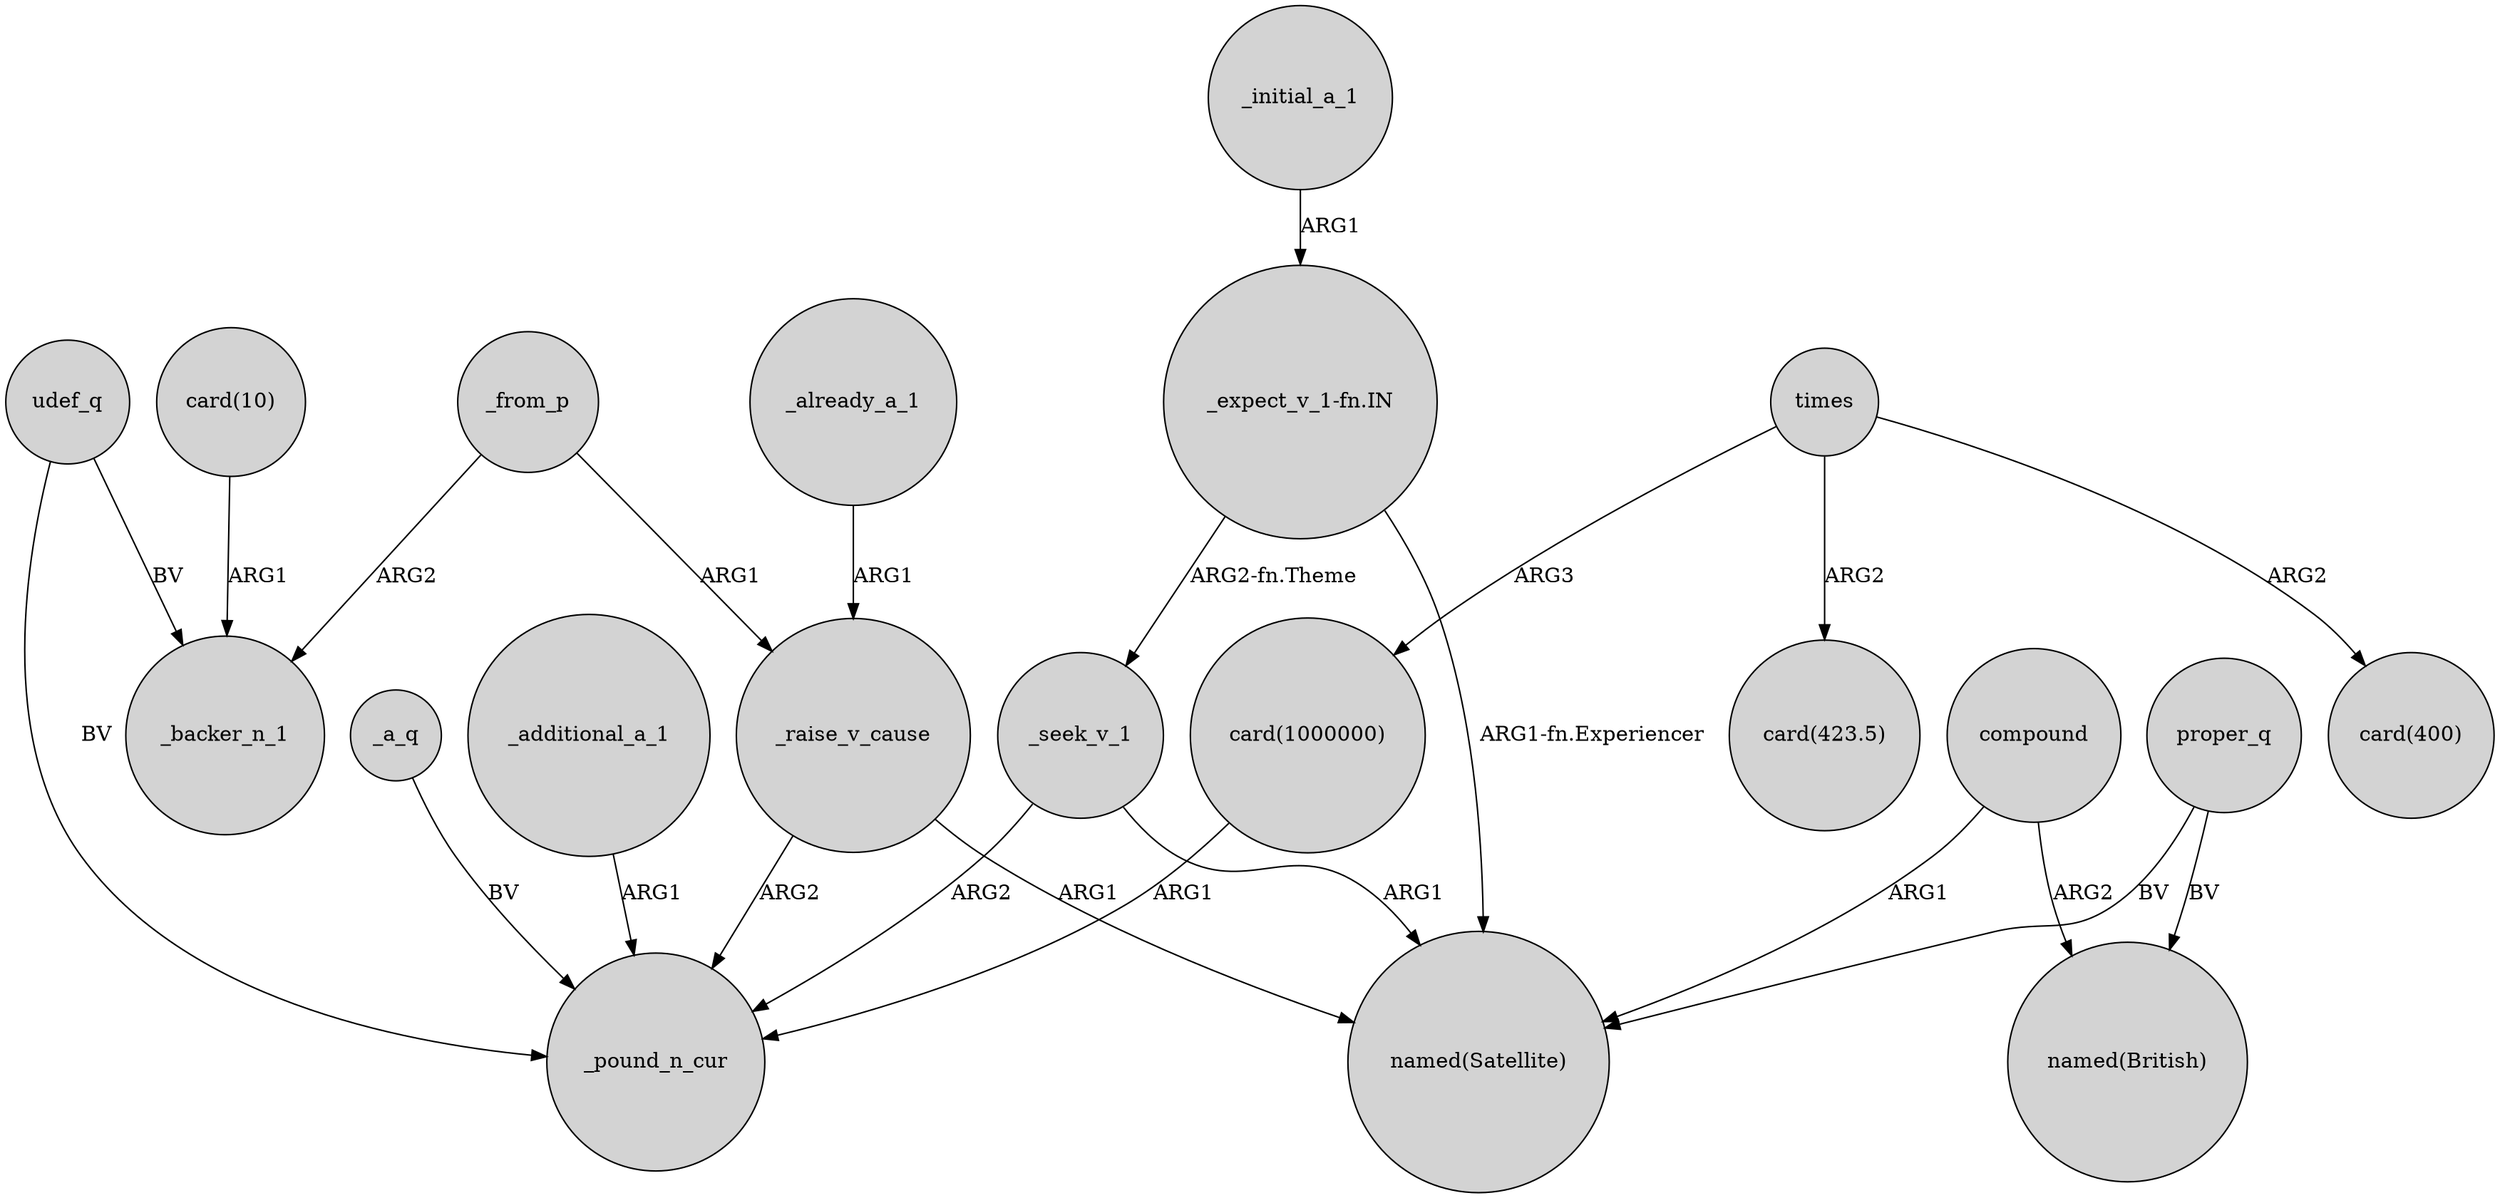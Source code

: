 digraph {
	node [shape=circle style=filled]
	"card(10)" -> _backer_n_1 [label=ARG1]
	_raise_v_cause -> "named(Satellite)" [label=ARG1]
	_initial_a_1 -> "_expect_v_1-fn.IN" [label=ARG1]
	times -> "card(400)" [label=ARG2]
	"card(1000000)" -> _pound_n_cur [label=ARG1]
	compound -> "named(British)" [label=ARG2]
	compound -> "named(Satellite)" [label=ARG1]
	times -> "card(423.5)" [label=ARG2]
	proper_q -> "named(Satellite)" [label=BV]
	udef_q -> _pound_n_cur [label=BV]
	proper_q -> "named(British)" [label=BV]
	_seek_v_1 -> "named(Satellite)" [label=ARG1]
	_raise_v_cause -> _pound_n_cur [label=ARG2]
	_a_q -> _pound_n_cur [label=BV]
	times -> "card(1000000)" [label=ARG3]
	"_expect_v_1-fn.IN" -> _seek_v_1 [label="ARG2-fn.Theme"]
	_additional_a_1 -> _pound_n_cur [label=ARG1]
	_from_p -> _backer_n_1 [label=ARG2]
	_already_a_1 -> _raise_v_cause [label=ARG1]
	udef_q -> _backer_n_1 [label=BV]
	_seek_v_1 -> _pound_n_cur [label=ARG2]
	"_expect_v_1-fn.IN" -> "named(Satellite)" [label="ARG1-fn.Experiencer"]
	_from_p -> _raise_v_cause [label=ARG1]
}
